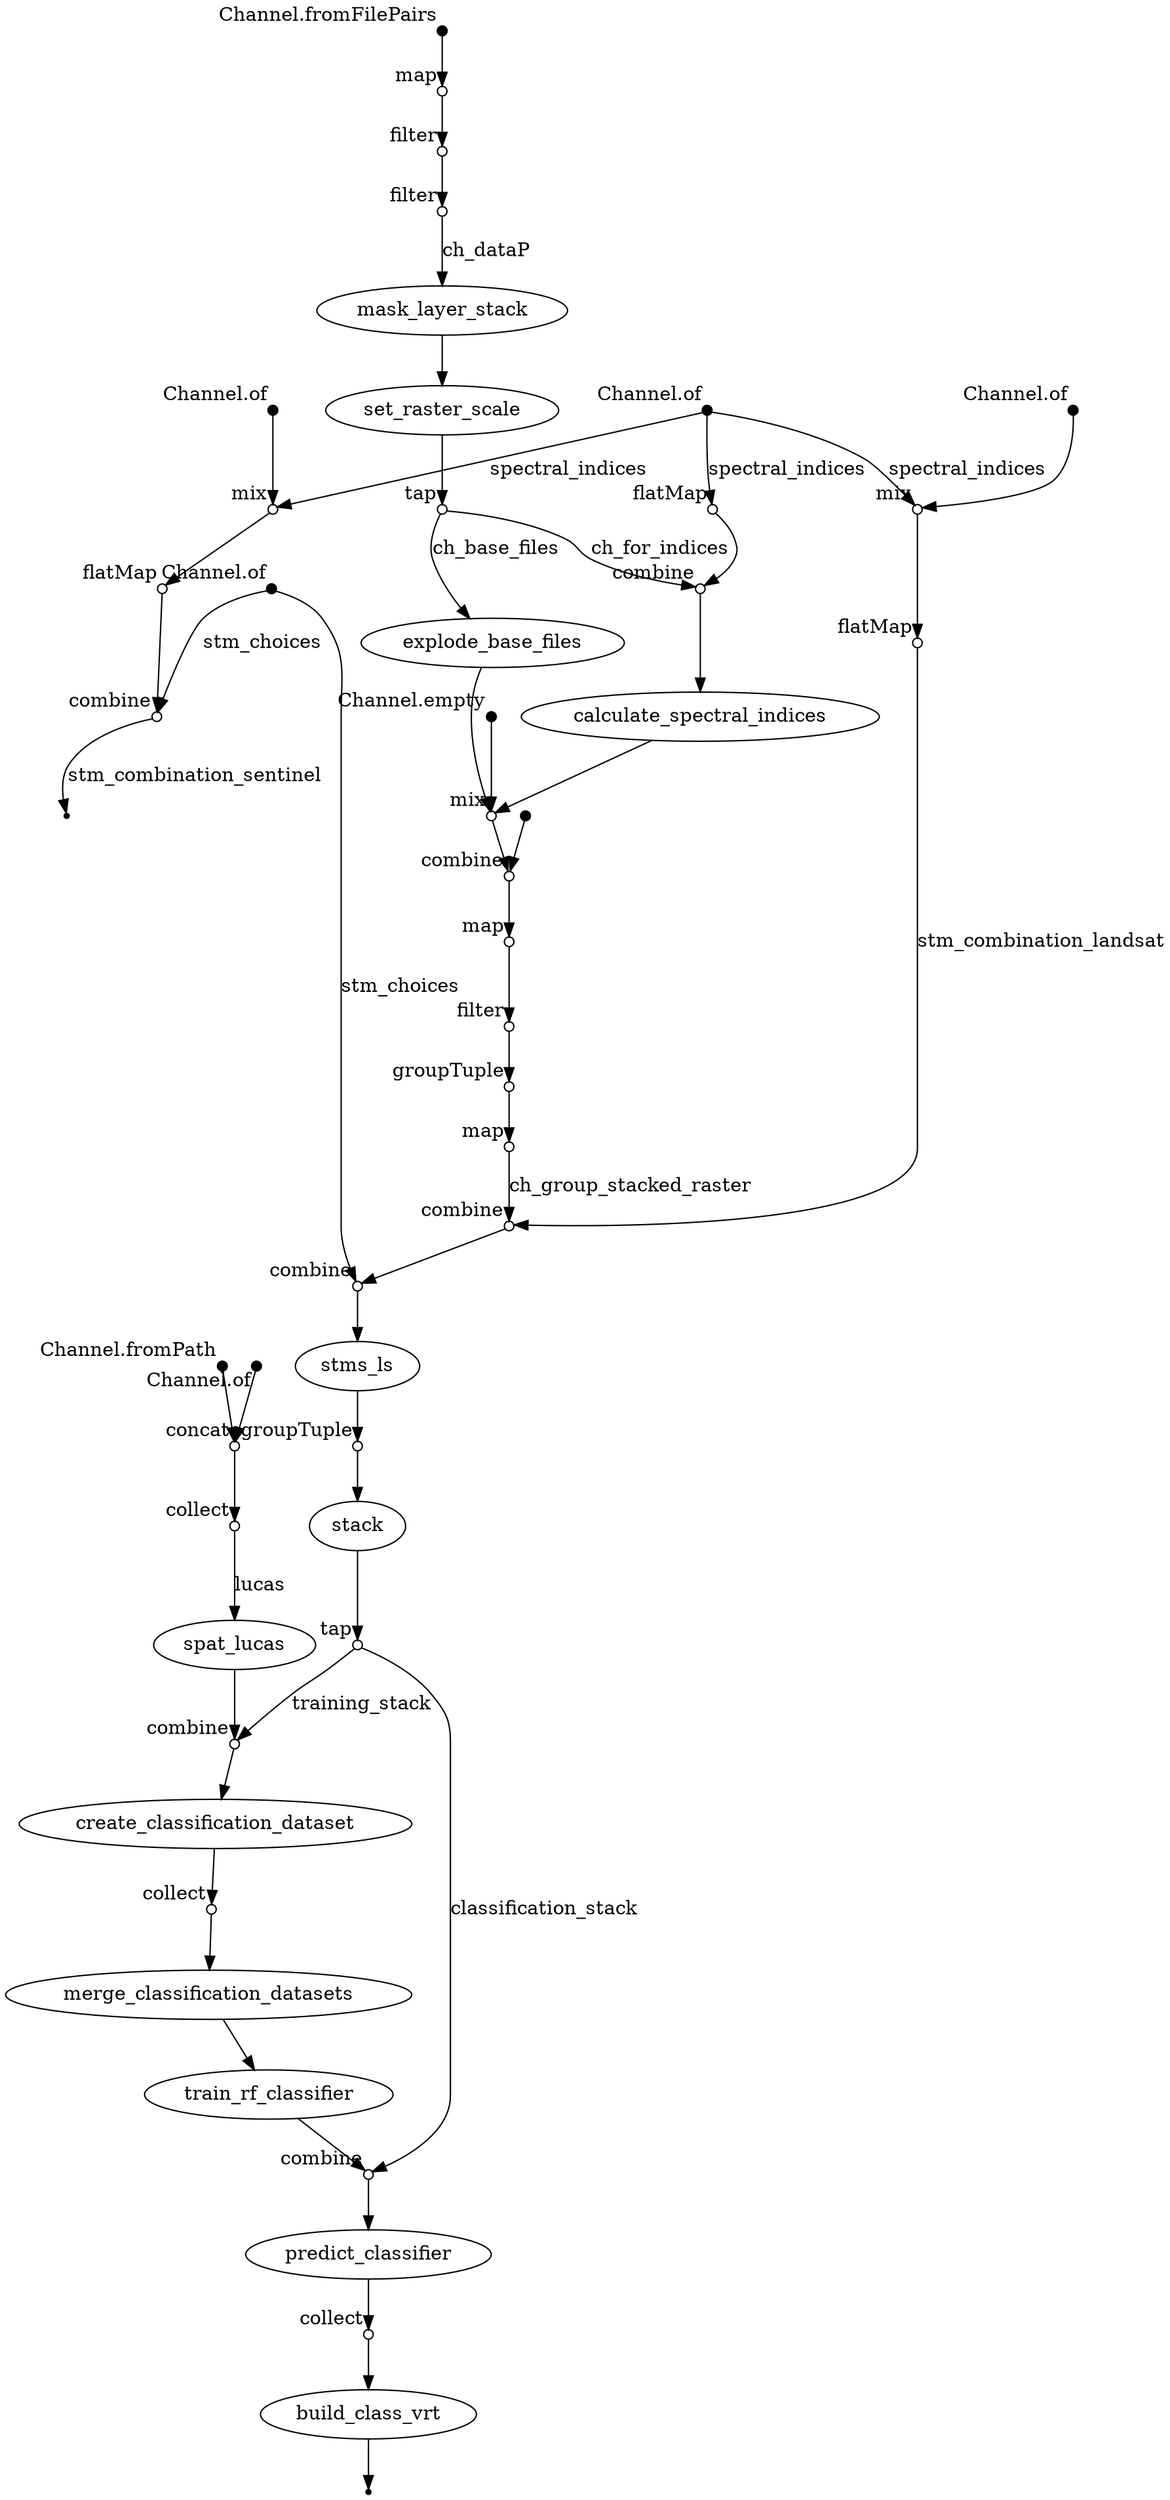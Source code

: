 digraph "dag" {
p0 [shape=point,label="",fixedsize=true,width=0.1,xlabel="Channel.fromPath"];
p2 [shape=circle,label="",fixedsize=true,width=0.1,xlabel="concat"];
p0 -> p2;

p1 [shape=point,label="",fixedsize=true,width=0.1,xlabel="Channel.of"];
p2 [shape=circle,label="",fixedsize=true,width=0.1,xlabel="concat"];
p1 -> p2;

p2 [shape=circle,label="",fixedsize=true,width=0.1,xlabel="concat"];
p3 [shape=circle,label="",fixedsize=true,width=0.1,xlabel="collect"];
p2 -> p3;

p3 [shape=circle,label="",fixedsize=true,width=0.1,xlabel="collect"];
p4 [label="spat_lucas"];
p3 -> p4 [label="lucas"];

p4 [label="spat_lucas"];
p40 [shape=circle,label="",fixedsize=true,width=0.1,xlabel="combine"];
p4 -> p40;

p5 [shape=point,label="",fixedsize=true,width=0.1,xlabel="Channel.of"];
p8 [shape=circle,label="",fixedsize=true,width=0.1,xlabel="mix"];
p5 -> p8 [label="spectral_indices"];

p6 [shape=point,label="",fixedsize=true,width=0.1,xlabel="Channel.of"];
p10 [shape=circle,label="",fixedsize=true,width=0.1,xlabel="combine"];
p6 -> p10 [label="stm_choices"];

p7 [shape=point,label="",fixedsize=true,width=0.1,xlabel="Channel.of"];
p8 [shape=circle,label="",fixedsize=true,width=0.1,xlabel="mix"];
p7 -> p8;

p8 [shape=circle,label="",fixedsize=true,width=0.1,xlabel="mix"];
p9 [shape=circle,label="",fixedsize=true,width=0.1,xlabel="flatMap"];
p8 -> p9;

p9 [shape=circle,label="",fixedsize=true,width=0.1,xlabel="flatMap"];
p10 [shape=circle,label="",fixedsize=true,width=0.1,xlabel="combine"];
p9 -> p10;

p10 [shape=circle,label="",fixedsize=true,width=0.1,xlabel="combine"];
p11 [shape=point];
p10 -> p11 [label="stm_combination_sentinel"];

p12 [shape=point,label="",fixedsize=true,width=0.1,xlabel="Channel.of"];
p13 [shape=circle,label="",fixedsize=true,width=0.1,xlabel="mix"];
p12 -> p13;

p5 [shape=point,label="",fixedsize=true,width=0.1,xlabel="Channel.of"];
p13 [shape=circle,label="",fixedsize=true,width=0.1,xlabel="mix"];
p5 -> p13 [label="spectral_indices"];

p13 [shape=circle,label="",fixedsize=true,width=0.1,xlabel="mix"];
p14 [shape=circle,label="",fixedsize=true,width=0.1,xlabel="flatMap"];
p13 -> p14;

p14 [shape=circle,label="",fixedsize=true,width=0.1,xlabel="flatMap"];
p34 [shape=circle,label="",fixedsize=true,width=0.1,xlabel="combine"];
p14 -> p34 [label="stm_combination_landsat"];

p15 [shape=point,label="",fixedsize=true,width=0.1,xlabel="Channel.fromFilePairs"];
p16 [shape=circle,label="",fixedsize=true,width=0.1,xlabel="map"];
p15 -> p16;

p16 [shape=circle,label="",fixedsize=true,width=0.1,xlabel="map"];
p17 [shape=circle,label="",fixedsize=true,width=0.1,xlabel="filter"];
p16 -> p17;

p17 [shape=circle,label="",fixedsize=true,width=0.1,xlabel="filter"];
p18 [shape=circle,label="",fixedsize=true,width=0.1,xlabel="filter"];
p17 -> p18;

p18 [shape=circle,label="",fixedsize=true,width=0.1,xlabel="filter"];
p19 [label="mask_layer_stack"];
p18 -> p19 [label="ch_dataP"];

p19 [label="mask_layer_stack"];
p20 [label="set_raster_scale"];
p19 -> p20;

p20 [label="set_raster_scale"];
p21 [shape=circle,label="",fixedsize=true,width=0.1,xlabel="tap"];
p20 -> p21;

p21 [shape=circle,label="",fixedsize=true,width=0.1,xlabel="tap"];
p23 [shape=circle,label="",fixedsize=true,width=0.1,xlabel="combine"];
p21 -> p23 [label="ch_for_indices"];

p21 [shape=circle,label="",fixedsize=true,width=0.1,xlabel="tap"];
p25 [label="explode_base_files"];
p21 -> p25 [label="ch_base_files"];

p5 [shape=point,label="",fixedsize=true,width=0.1,xlabel="Channel.of"];
p22 [shape=circle,label="",fixedsize=true,width=0.1,xlabel="flatMap"];
p5 -> p22 [label="spectral_indices"];

p22 [shape=circle,label="",fixedsize=true,width=0.1,xlabel="flatMap"];
p23 [shape=circle,label="",fixedsize=true,width=0.1,xlabel="combine"];
p22 -> p23;

p23 [shape=circle,label="",fixedsize=true,width=0.1,xlabel="combine"];
p24 [label="calculate_spectral_indices"];
p23 -> p24;

p24 [label="calculate_spectral_indices"];
p27 [shape=circle,label="",fixedsize=true,width=0.1,xlabel="mix"];
p24 -> p27;

p25 [label="explode_base_files"];
p27 [shape=circle,label="",fixedsize=true,width=0.1,xlabel="mix"];
p25 -> p27;

p26 [shape=point,label="",fixedsize=true,width=0.1,xlabel="Channel.empty"];
p27 [shape=circle,label="",fixedsize=true,width=0.1,xlabel="mix"];
p26 -> p27;

p27 [shape=circle,label="",fixedsize=true,width=0.1,xlabel="mix"];
p29 [shape=circle,label="",fixedsize=true,width=0.1,xlabel="combine"];
p27 -> p29;

p28 [shape=point,label="",fixedsize=true,width=0.1];
p29 [shape=circle,label="",fixedsize=true,width=0.1,xlabel="combine"];
p28 -> p29;

p29 [shape=circle,label="",fixedsize=true,width=0.1,xlabel="combine"];
p30 [shape=circle,label="",fixedsize=true,width=0.1,xlabel="map"];
p29 -> p30;

p30 [shape=circle,label="",fixedsize=true,width=0.1,xlabel="map"];
p31 [shape=circle,label="",fixedsize=true,width=0.1,xlabel="filter"];
p30 -> p31;

p31 [shape=circle,label="",fixedsize=true,width=0.1,xlabel="filter"];
p32 [shape=circle,label="",fixedsize=true,width=0.1,xlabel="groupTuple"];
p31 -> p32;

p32 [shape=circle,label="",fixedsize=true,width=0.1,xlabel="groupTuple"];
p33 [shape=circle,label="",fixedsize=true,width=0.1,xlabel="map"];
p32 -> p33;

p33 [shape=circle,label="",fixedsize=true,width=0.1,xlabel="map"];
p34 [shape=circle,label="",fixedsize=true,width=0.1,xlabel="combine"];
p33 -> p34 [label="ch_group_stacked_raster"];

p34 [shape=circle,label="",fixedsize=true,width=0.1,xlabel="combine"];
p35 [shape=circle,label="",fixedsize=true,width=0.1,xlabel="combine"];
p34 -> p35;

p6 [shape=point,label="",fixedsize=true,width=0.1,xlabel="Channel.of"];
p35 [shape=circle,label="",fixedsize=true,width=0.1,xlabel="combine"];
p6 -> p35 [label="stm_choices"];

p35 [shape=circle,label="",fixedsize=true,width=0.1,xlabel="combine"];
p36 [label="stms_ls"];
p35 -> p36;

p36 [label="stms_ls"];
p37 [shape=circle,label="",fixedsize=true,width=0.1,xlabel="groupTuple"];
p36 -> p37;

p37 [shape=circle,label="",fixedsize=true,width=0.1,xlabel="groupTuple"];
p38 [label="stack"];
p37 -> p38;

p38 [label="stack"];
p39 [shape=circle,label="",fixedsize=true,width=0.1,xlabel="tap"];
p38 -> p39;

p39 [shape=circle,label="",fixedsize=true,width=0.1,xlabel="tap"];
p40 [shape=circle,label="",fixedsize=true,width=0.1,xlabel="combine"];
p39 -> p40 [label="training_stack"];

p39 [shape=circle,label="",fixedsize=true,width=0.1,xlabel="tap"];
p45 [shape=circle,label="",fixedsize=true,width=0.1,xlabel="combine"];
p39 -> p45 [label="classification_stack"];

p40 [shape=circle,label="",fixedsize=true,width=0.1,xlabel="combine"];
p41 [label="create_classification_dataset"];
p40 -> p41;

p41 [label="create_classification_dataset"];
p42 [shape=circle,label="",fixedsize=true,width=0.1,xlabel="collect"];
p41 -> p42;

p42 [shape=circle,label="",fixedsize=true,width=0.1,xlabel="collect"];
p43 [label="merge_classification_datasets"];
p42 -> p43;

p43 [label="merge_classification_datasets"];
p44 [label="train_rf_classifier"];
p43 -> p44;

p44 [label="train_rf_classifier"];
p45 [shape=circle,label="",fixedsize=true,width=0.1,xlabel="combine"];
p44 -> p45;

p45 [shape=circle,label="",fixedsize=true,width=0.1,xlabel="combine"];
p46 [label="predict_classifier"];
p45 -> p46;

p46 [label="predict_classifier"];
p47 [shape=circle,label="",fixedsize=true,width=0.1,xlabel="collect"];
p46 -> p47;

p47 [shape=circle,label="",fixedsize=true,width=0.1,xlabel="collect"];
p48 [label="build_class_vrt"];
p47 -> p48;

p48 [label="build_class_vrt"];
p49 [shape=point];
p48 -> p49;

}
